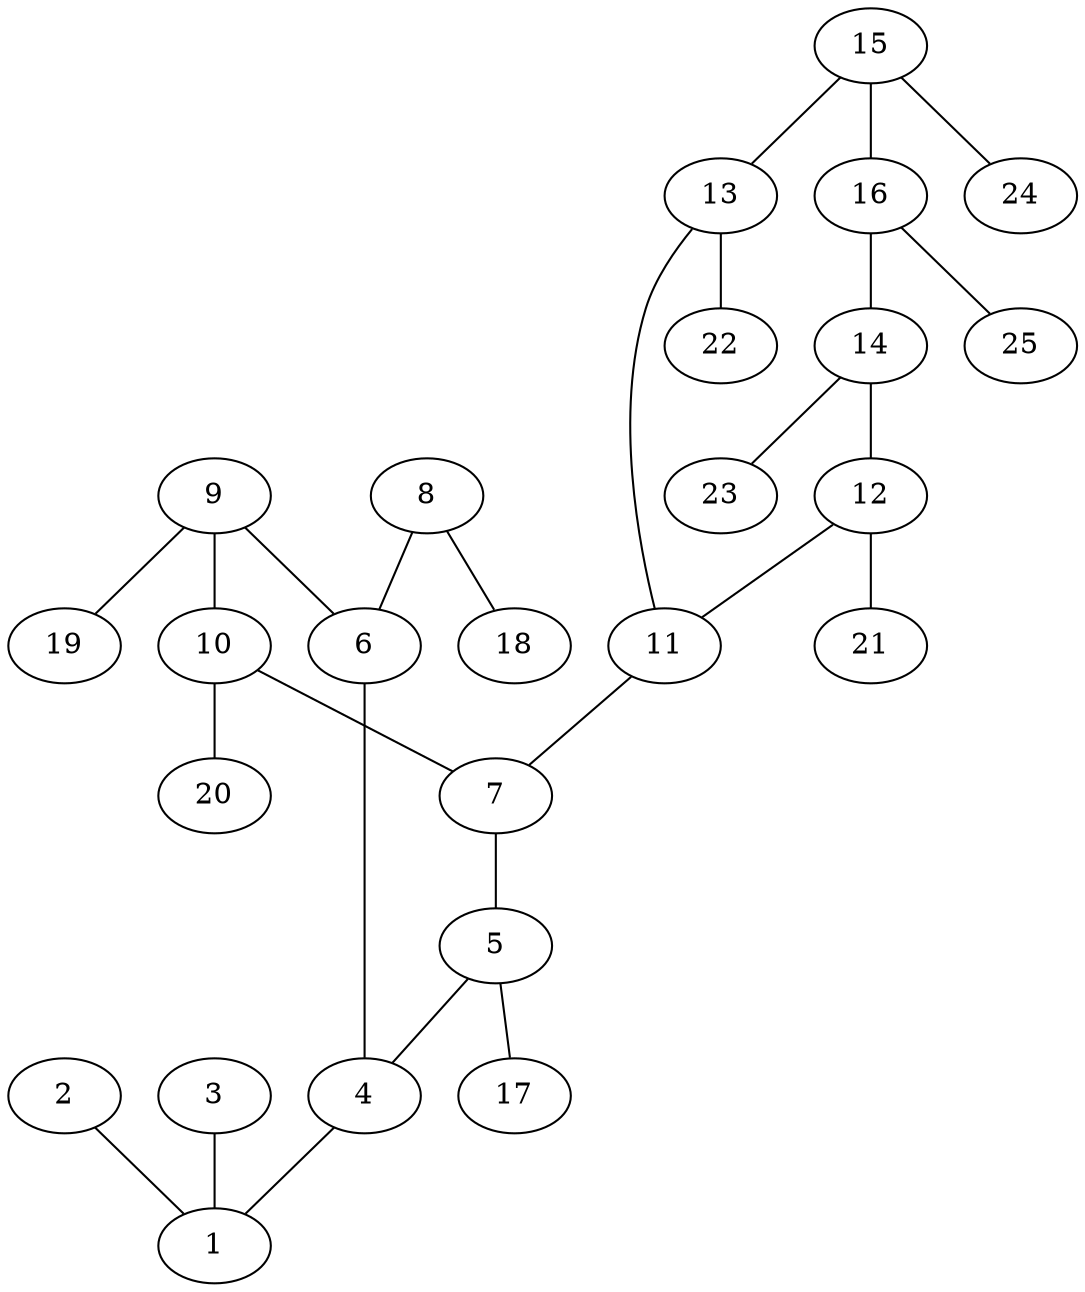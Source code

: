 graph molecule_1869 {
	1	 [chem=N];
	2	 [chem=O];
	2 -- 1	 [valence=1];
	3	 [chem=O];
	3 -- 1	 [valence=2];
	4	 [chem=C];
	4 -- 1	 [valence=1];
	5	 [chem=C];
	5 -- 4	 [valence=2];
	17	 [chem=H];
	5 -- 17	 [valence=1];
	6	 [chem=C];
	6 -- 4	 [valence=1];
	7	 [chem=C];
	7 -- 5	 [valence=1];
	8	 [chem=O];
	8 -- 6	 [valence=1];
	18	 [chem=H];
	8 -- 18	 [valence=1];
	9	 [chem=C];
	9 -- 6	 [valence=2];
	10	 [chem=C];
	9 -- 10	 [valence=1];
	19	 [chem=H];
	9 -- 19	 [valence=1];
	10 -- 7	 [valence=2];
	20	 [chem=H];
	10 -- 20	 [valence=1];
	11	 [chem=C];
	11 -- 7	 [valence=1];
	12	 [chem=C];
	12 -- 11	 [valence=2];
	21	 [chem=H];
	12 -- 21	 [valence=1];
	13	 [chem=C];
	13 -- 11	 [valence=1];
	22	 [chem=H];
	13 -- 22	 [valence=1];
	14	 [chem=C];
	14 -- 12	 [valence=1];
	23	 [chem=H];
	14 -- 23	 [valence=1];
	15	 [chem=C];
	15 -- 13	 [valence=2];
	16	 [chem=C];
	15 -- 16	 [valence=1];
	24	 [chem=H];
	15 -- 24	 [valence=1];
	16 -- 14	 [valence=2];
	25	 [chem=H];
	16 -- 25	 [valence=1];
}
